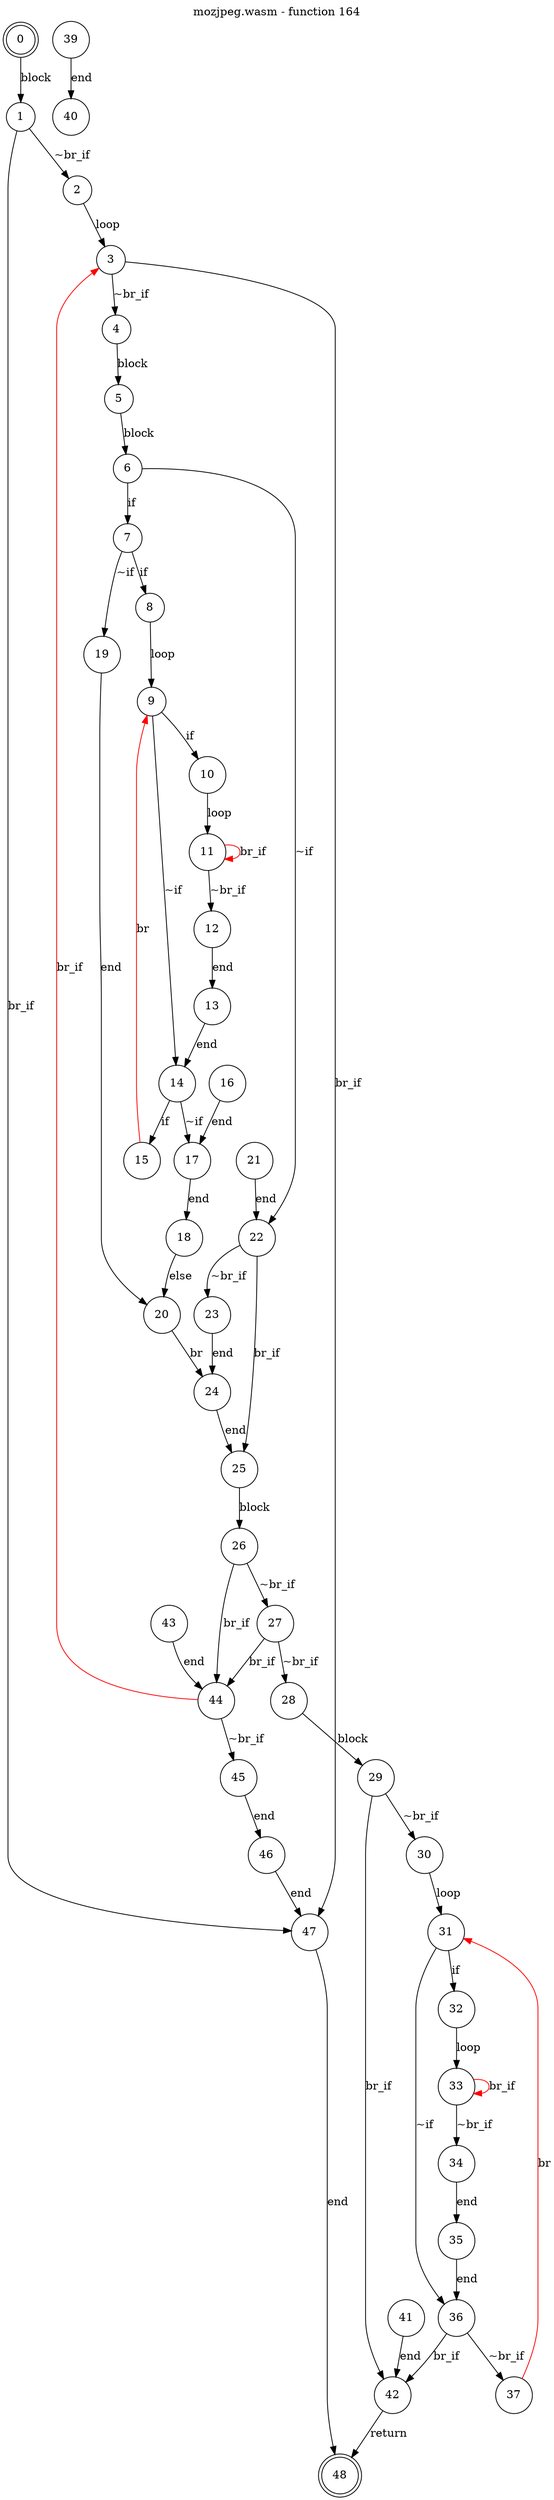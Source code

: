 digraph finite_state_machine {
    label = "mozjpeg.wasm - function 164"
    labelloc =  t
    labelfontsize = 16
    labelfontcolor = black
    labelfontname = "Helvetica"
    node [shape = doublecircle]; 0 48;
    node [shape = circle];
    0 -> 1[label = "block"];
    1 -> 2[label = "~br_if"];
    1 -> 47[label = "br_if"];
    2 -> 3[label = "loop"];
    3 -> 4[label = "~br_if"];
    3 -> 47[label = "br_if"];
    4 -> 5[label = "block"];
    5 -> 6[label = "block"];
    6 -> 7[label = "if"];
    6 -> 22[label = "~if"];
    7 -> 8[label = "if"];
    7 -> 19[label = "~if"];
    8 -> 9[label = "loop"];
    9 -> 10[label = "if"];
    9 -> 14[label = "~if"];
    10 -> 11[label = "loop"];
    11 -> 12[label = "~br_if"];
    11 -> 11[color="red" label = "br_if"];
    12 -> 13[label = "end"];
    13 -> 14[label = "end"];
    14 -> 15[label = "if"];
    14 -> 17[label = "~if"];
    15 -> 9[color="red" label = "br"];
    16 -> 17[label = "end"];
    17 -> 18[label = "end"];
    18 -> 20[label = "else"];
    19 -> 20[label = "end"];
    20 -> 24[label = "br"];
    21 -> 22[label = "end"];
    22 -> 23[label = "~br_if"];
    22 -> 25[label = "br_if"];
    23 -> 24[label = "end"];
    24 -> 25[label = "end"];
    25 -> 26[label = "block"];
    26 -> 27[label = "~br_if"];
    26 -> 44[label = "br_if"];
    27 -> 28[label = "~br_if"];
    27 -> 44[label = "br_if"];
    28 -> 29[label = "block"];
    29 -> 30[label = "~br_if"];
    29 -> 42[label = "br_if"];
    30 -> 31[label = "loop"];
    31 -> 32[label = "if"];
    31 -> 36[label = "~if"];
    32 -> 33[label = "loop"];
    33 -> 34[label = "~br_if"];
    33 -> 33[color="red" label = "br_if"];
    34 -> 35[label = "end"];
    35 -> 36[label = "end"];
    36 -> 37[label = "~br_if"];
    36 -> 42[label = "br_if"];
    37 -> 31[color="red" label = "br"];
    39 -> 40[label = "end"];
    41 -> 42[label = "end"];
    42 -> 48[label = "return"];
    43 -> 44[label = "end"];
    44 -> 45[label = "~br_if"];
    44 -> 3[color="red" label = "br_if"];
    45 -> 46[label = "end"];
    46 -> 47[label = "end"];
    47 -> 48[label = "end"];
}
